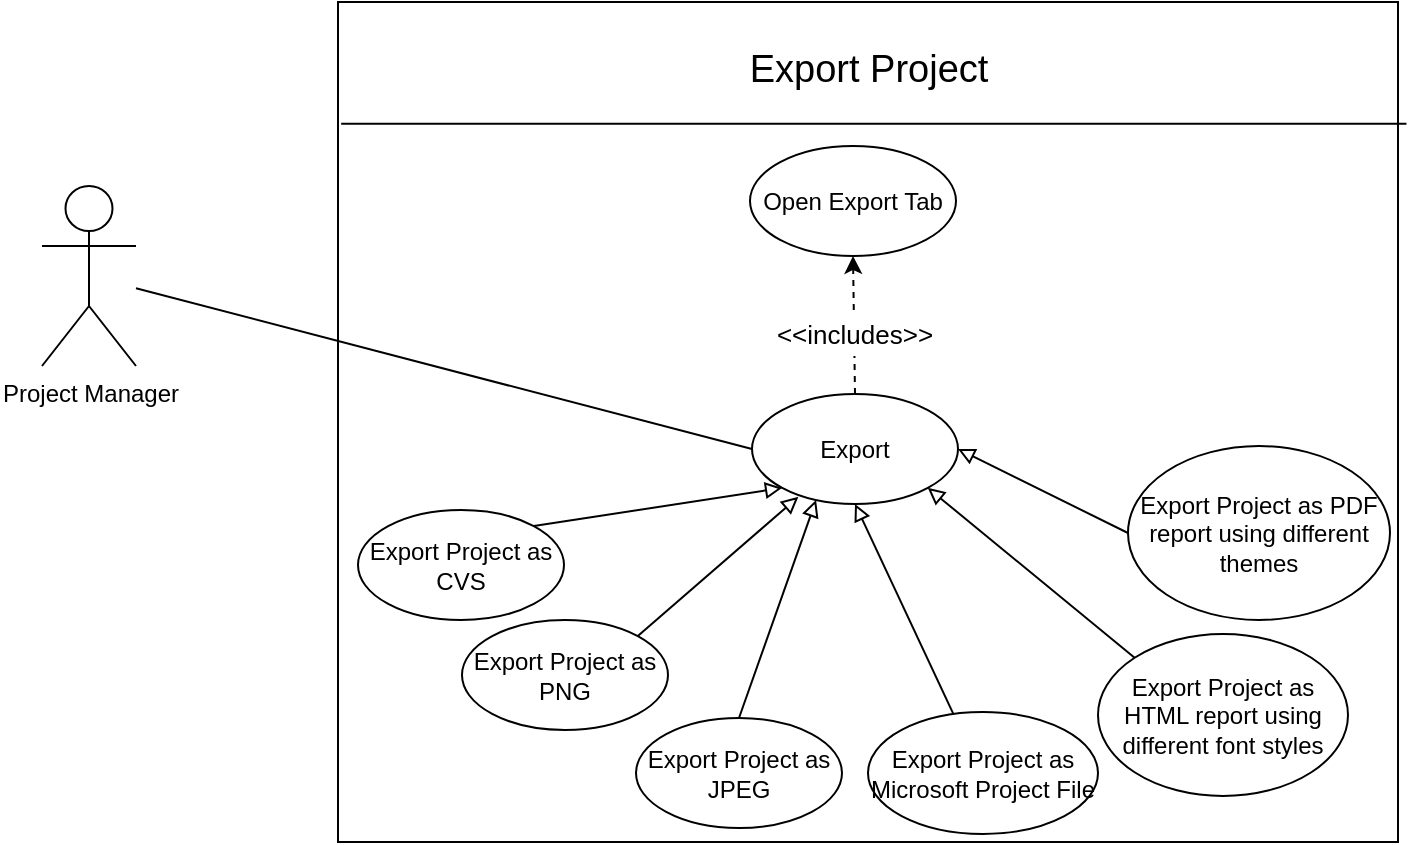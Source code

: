<mxfile version="20.3.0" type="device"><diagram id="Jhqdf6jOspue05J-RqDO" name="Página-1"><mxGraphModel dx="1102" dy="865" grid="1" gridSize="10" guides="1" tooltips="1" connect="1" arrows="1" fold="1" page="1" pageScale="1" pageWidth="827" pageHeight="1169" math="0" shadow="0"><root><mxCell id="0"/><mxCell id="1" parent="0"/><mxCell id="a29vOc_lR0PyKuiFnxn--1" value="Project Manager" style="shape=umlActor;verticalLabelPosition=bottom;verticalAlign=top;html=1;outlineConnect=0;fillColor=none;" vertex="1" parent="1"><mxGeometry x="107" y="926" width="47" height="90" as="geometry"/></mxCell><mxCell id="a29vOc_lR0PyKuiFnxn--2" value="" style="rounded=0;whiteSpace=wrap;html=1;fillColor=none;" vertex="1" parent="1"><mxGeometry x="255" y="834" width="530" height="420" as="geometry"/></mxCell><mxCell id="a29vOc_lR0PyKuiFnxn--3" value="Open Export Tab" style="ellipse;whiteSpace=wrap;html=1;fillColor=none;" vertex="1" parent="1"><mxGeometry x="461" y="906" width="103" height="55" as="geometry"/></mxCell><mxCell id="a29vOc_lR0PyKuiFnxn--4" value="&lt;font style=&quot;font-size: 19px;&quot;&gt;Export Project&lt;/font&gt;" style="text;html=1;align=center;verticalAlign=middle;resizable=0;points=[];autosize=1;strokeColor=none;fillColor=none;" vertex="1" parent="1"><mxGeometry x="451.5" y="850" width="137" height="35" as="geometry"/></mxCell><mxCell id="a29vOc_lR0PyKuiFnxn--5" value="" style="endArrow=none;html=1;rounded=0;fontSize=19;exitX=1.008;exitY=0.145;exitDx=0;exitDy=0;exitPerimeter=0;entryX=0.003;entryY=0.145;entryDx=0;entryDy=0;entryPerimeter=0;" edge="1" parent="1" source="a29vOc_lR0PyKuiFnxn--2" target="a29vOc_lR0PyKuiFnxn--2"><mxGeometry width="50" height="50" relative="1" as="geometry"><mxPoint x="262" y="905" as="sourcePoint"/><mxPoint x="312" y="855" as="targetPoint"/></mxGeometry></mxCell><mxCell id="a29vOc_lR0PyKuiFnxn--6" value="Export" style="ellipse;whiteSpace=wrap;html=1;fillColor=none;" vertex="1" parent="1"><mxGeometry x="462" y="1030" width="103" height="55" as="geometry"/></mxCell><mxCell id="a29vOc_lR0PyKuiFnxn--7" value="Export Project as CVS" style="ellipse;whiteSpace=wrap;html=1;fillColor=none;" vertex="1" parent="1"><mxGeometry x="265" y="1088" width="103" height="55" as="geometry"/></mxCell><mxCell id="a29vOc_lR0PyKuiFnxn--8" value="" style="endArrow=none;html=1;rounded=0;fontSize=19;entryX=0;entryY=0.5;entryDx=0;entryDy=0;" edge="1" parent="1" source="a29vOc_lR0PyKuiFnxn--1" target="a29vOc_lR0PyKuiFnxn--6"><mxGeometry width="50" height="50" relative="1" as="geometry"><mxPoint x="262" y="1115" as="sourcePoint"/><mxPoint x="312" y="1065" as="targetPoint"/></mxGeometry></mxCell><mxCell id="a29vOc_lR0PyKuiFnxn--9" value="" style="endArrow=classic;html=1;rounded=0;fontSize=19;entryX=0.5;entryY=1;entryDx=0;entryDy=0;exitX=0.5;exitY=0;exitDx=0;exitDy=0;dashed=1;" edge="1" parent="1" source="a29vOc_lR0PyKuiFnxn--6" target="a29vOc_lR0PyKuiFnxn--3"><mxGeometry width="50" height="50" relative="1" as="geometry"><mxPoint x="262" y="1115" as="sourcePoint"/><mxPoint x="312" y="1065" as="targetPoint"/></mxGeometry></mxCell><mxCell id="a29vOc_lR0PyKuiFnxn--10" value="&lt;font style=&quot;font-size: 13px;&quot;&gt;&amp;lt;&amp;lt;includes&amp;gt;&amp;gt;&lt;/font&gt;" style="edgeLabel;html=1;align=center;verticalAlign=middle;resizable=0;points=[];fontSize=19;" vertex="1" connectable="0" parent="a29vOc_lR0PyKuiFnxn--9"><mxGeometry x="-0.469" relative="1" as="geometry"><mxPoint y="-13" as="offset"/></mxGeometry></mxCell><mxCell id="a29vOc_lR0PyKuiFnxn--11" value="Export Project as PNG" style="ellipse;whiteSpace=wrap;html=1;fillColor=none;" vertex="1" parent="1"><mxGeometry x="317" y="1143" width="103" height="55" as="geometry"/></mxCell><mxCell id="a29vOc_lR0PyKuiFnxn--12" value="Export Project as JPEG" style="ellipse;whiteSpace=wrap;html=1;fillColor=none;" vertex="1" parent="1"><mxGeometry x="404" y="1192" width="103" height="55" as="geometry"/></mxCell><mxCell id="a29vOc_lR0PyKuiFnxn--13" value="Export Project as Microsoft Project File" style="ellipse;whiteSpace=wrap;html=1;fillColor=none;" vertex="1" parent="1"><mxGeometry x="520" y="1189" width="115" height="61" as="geometry"/></mxCell><mxCell id="a29vOc_lR0PyKuiFnxn--14" value="Export Project as HTML report using different font styles" style="ellipse;whiteSpace=wrap;html=1;fillColor=none;" vertex="1" parent="1"><mxGeometry x="635" y="1150" width="125" height="81" as="geometry"/></mxCell><mxCell id="a29vOc_lR0PyKuiFnxn--15" value="Export Project as PDF report using different themes" style="ellipse;whiteSpace=wrap;html=1;fillColor=none;" vertex="1" parent="1"><mxGeometry x="650" y="1056" width="131" height="87" as="geometry"/></mxCell><mxCell id="a29vOc_lR0PyKuiFnxn--16" value="" style="endArrow=block;html=1;rounded=0;fontSize=13;endFill=0;exitX=1;exitY=0;exitDx=0;exitDy=0;entryX=0;entryY=1;entryDx=0;entryDy=0;" edge="1" parent="1" source="a29vOc_lR0PyKuiFnxn--7" target="a29vOc_lR0PyKuiFnxn--6"><mxGeometry width="50" height="50" relative="1" as="geometry"><mxPoint x="473" y="1081" as="sourcePoint"/><mxPoint x="523" y="1031" as="targetPoint"/></mxGeometry></mxCell><mxCell id="a29vOc_lR0PyKuiFnxn--17" value="" style="endArrow=block;html=1;rounded=0;fontSize=13;endFill=0;exitX=1;exitY=0;exitDx=0;exitDy=0;entryX=0.225;entryY=0.935;entryDx=0;entryDy=0;entryPerimeter=0;" edge="1" parent="1" source="a29vOc_lR0PyKuiFnxn--11" target="a29vOc_lR0PyKuiFnxn--6"><mxGeometry width="50" height="50" relative="1" as="geometry"><mxPoint x="363.072" y="1106.138" as="sourcePoint"/><mxPoint x="486.928" y="1086.862" as="targetPoint"/></mxGeometry></mxCell><mxCell id="a29vOc_lR0PyKuiFnxn--18" value="" style="endArrow=block;html=1;rounded=0;fontSize=13;endFill=0;exitX=0.5;exitY=0;exitDx=0;exitDy=0;entryX=0.311;entryY=0.964;entryDx=0;entryDy=0;entryPerimeter=0;" edge="1" parent="1" source="a29vOc_lR0PyKuiFnxn--12" target="a29vOc_lR0PyKuiFnxn--6"><mxGeometry width="50" height="50" relative="1" as="geometry"><mxPoint x="415.072" y="1161.138" as="sourcePoint"/><mxPoint x="495.175" y="1091.425" as="targetPoint"/></mxGeometry></mxCell><mxCell id="a29vOc_lR0PyKuiFnxn--19" value="" style="endArrow=block;html=1;rounded=0;fontSize=13;endFill=0;exitX=0.372;exitY=0.02;exitDx=0;exitDy=0;entryX=0.5;entryY=1;entryDx=0;entryDy=0;exitPerimeter=0;" edge="1" parent="1" source="a29vOc_lR0PyKuiFnxn--13" target="a29vOc_lR0PyKuiFnxn--6"><mxGeometry width="50" height="50" relative="1" as="geometry"><mxPoint x="425.072" y="1171.138" as="sourcePoint"/><mxPoint x="505.175" y="1101.425" as="targetPoint"/></mxGeometry></mxCell><mxCell id="a29vOc_lR0PyKuiFnxn--20" value="" style="endArrow=block;html=1;rounded=0;fontSize=13;endFill=0;exitX=0;exitY=0;exitDx=0;exitDy=0;entryX=1;entryY=1;entryDx=0;entryDy=0;" edge="1" parent="1" source="a29vOc_lR0PyKuiFnxn--14" target="a29vOc_lR0PyKuiFnxn--6"><mxGeometry width="50" height="50" relative="1" as="geometry"><mxPoint x="435.072" y="1181.138" as="sourcePoint"/><mxPoint x="515.175" y="1111.425" as="targetPoint"/></mxGeometry></mxCell><mxCell id="a29vOc_lR0PyKuiFnxn--21" value="" style="endArrow=block;html=1;rounded=0;fontSize=13;endFill=0;exitX=0;exitY=0.5;exitDx=0;exitDy=0;entryX=1;entryY=0.5;entryDx=0;entryDy=0;" edge="1" parent="1" source="a29vOc_lR0PyKuiFnxn--15" target="a29vOc_lR0PyKuiFnxn--6"><mxGeometry width="50" height="50" relative="1" as="geometry"><mxPoint x="663.084" y="1172.007" as="sourcePoint"/><mxPoint x="559.885" y="1086.962" as="targetPoint"/></mxGeometry></mxCell></root></mxGraphModel></diagram></mxfile>